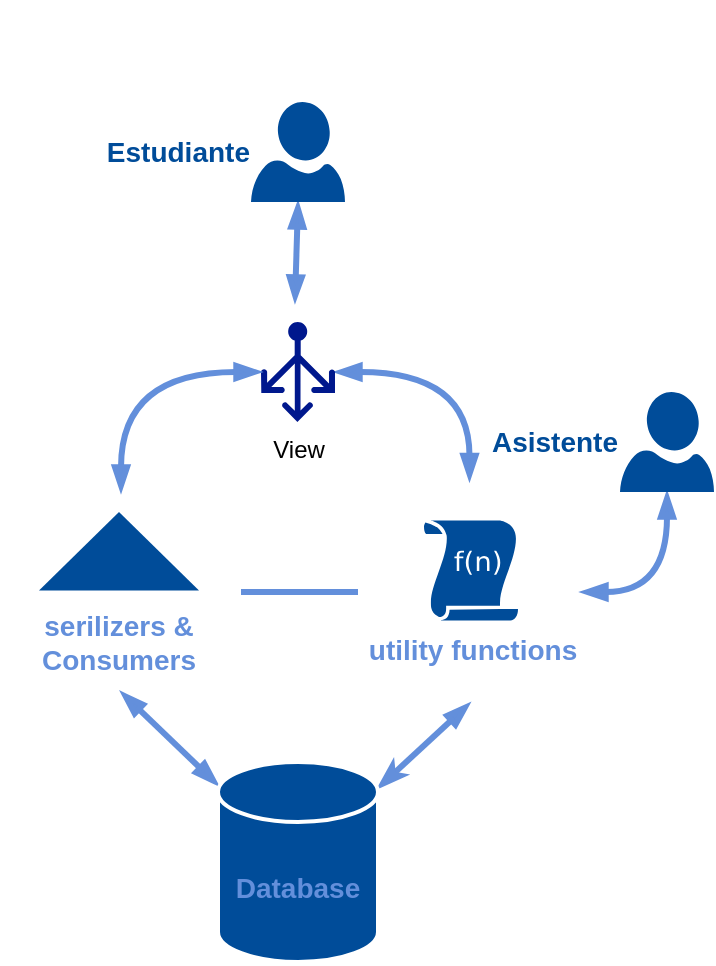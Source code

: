<mxfile version="17.2.4" type="device" pages="2"><diagram id="17kCeKhs_2WcaMp61A1E" name="old"><mxGraphModel dx="996" dy="1050" grid="1" gridSize="10" guides="1" tooltips="1" connect="1" arrows="1" fold="1" page="1" pageScale="1" pageWidth="1100" pageHeight="850" math="0" shadow="0"><root><mxCell id="0"/><mxCell id="1" parent="0"/><mxCell id="xpQdx9v3eoj3flbhzDTV-22" value="" style="rounded=0;whiteSpace=wrap;html=1;fontSize=14;fontColor=#638FDB;strokeWidth=2;fillColor=none;container=1;strokeColor=none;" vertex="1" parent="1"><mxGeometry x="150.5" y="295.0" width="120" height="100" as="geometry"/></mxCell><mxCell id="xpQdx9v3eoj3flbhzDTV-26" style="rounded=0;orthogonalLoop=1;jettySize=auto;html=1;fontSize=14;fontColor=#638FDB;endArrow=blockThin;strokeColor=#638FDB;startArrow=blockThin;startFill=1;endFill=1;fillColor=#dae8fc;strokeWidth=3;exitX=0.5;exitY=1;exitDx=0;exitDy=0;exitPerimeter=0;" edge="1" parent="1" source="xpQdx9v3eoj3flbhzDTV-43"><mxGeometry relative="1" as="geometry"><mxPoint x="297.5" y="200" as="targetPoint"/><mxPoint x="320" y="150" as="sourcePoint"/></mxGeometry></mxCell><mxCell id="xpQdx9v3eoj3flbhzDTV-40" style="rounded=0;orthogonalLoop=1;jettySize=auto;html=1;exitX=1;exitY=0.5;exitDx=0;exitDy=0;exitPerimeter=0;fontSize=14;fontColor=#638FDB;startArrow=blockThin;startFill=1;endArrow=blockThin;endFill=1;strokeColor=#638FDB;strokeWidth=3;elbow=vertical;fillColor=#dae8fc;edgeStyle=orthogonalEdgeStyle;curved=1;" edge="1" parent="1" source="xpQdx9v3eoj3flbhzDTV-12" target="xpQdx9v3eoj3flbhzDTV-35"><mxGeometry relative="1" as="geometry"/></mxCell><mxCell id="xpQdx9v3eoj3flbhzDTV-12" value="View" style="sketch=0;aspect=fixed;pointerEvents=1;shadow=0;dashed=0;html=1;strokeColor=none;labelPosition=center;verticalLabelPosition=bottom;verticalAlign=top;align=center;fillColor=#00188D;shape=mxgraph.azure.load_balancer_generic" vertex="1" parent="1"><mxGeometry x="280.5" y="210" width="37" height="50" as="geometry"/></mxCell><mxCell id="xpQdx9v3eoj3flbhzDTV-24" style="rounded=0;orthogonalLoop=1;jettySize=auto;html=1;entryX=0.5;entryY=1;entryDx=0;entryDy=0;fontSize=14;fontColor=#638FDB;endArrow=blockThin;strokeColor=#638FDB;startArrow=blockThin;startFill=1;endFill=1;fillColor=#dae8fc;strokeWidth=3;" edge="1" parent="1" source="xpQdx9v3eoj3flbhzDTV-17" target="xpQdx9v3eoj3flbhzDTV-22"><mxGeometry relative="1" as="geometry"/></mxCell><mxCell id="xpQdx9v3eoj3flbhzDTV-38" style="rounded=0;orthogonalLoop=1;jettySize=auto;html=1;entryX=0.5;entryY=1;entryDx=0;entryDy=0;fontSize=14;fontColor=#004C99;startArrow=classicThin;startFill=1;endArrow=blockThin;endFill=1;strokeColor=#638FDB;strokeWidth=3;elbow=vertical;" edge="1" parent="1" source="xpQdx9v3eoj3flbhzDTV-17" target="xpQdx9v3eoj3flbhzDTV-35"><mxGeometry relative="1" as="geometry"/></mxCell><mxCell id="xpQdx9v3eoj3flbhzDTV-17" value="&lt;font color=&quot;#638FDB&quot;&gt;&lt;b&gt;&lt;font style=&quot;font-size: 14px&quot;&gt;Database&lt;/font&gt;&lt;/b&gt;&lt;/font&gt;" style="shape=cylinder3;whiteSpace=wrap;html=1;boundedLbl=1;backgroundOutline=1;size=15;fillColor=#004C99;strokeColor=#FFFFFF;strokeWidth=2;" vertex="1" parent="1"><mxGeometry x="259" y="430" width="80" height="100" as="geometry"/></mxCell><mxCell id="xpQdx9v3eoj3flbhzDTV-25" style="rounded=0;orthogonalLoop=1;jettySize=auto;html=1;entryX=0;entryY=0.5;entryDx=0;entryDy=0;entryPerimeter=0;fontSize=14;fontColor=#638FDB;endArrow=blockThin;strokeColor=#638FDB;startArrow=blockThin;startFill=1;endFill=1;fillColor=#dae8fc;strokeWidth=3;edgeStyle=orthogonalEdgeStyle;curved=1;exitX=0.5;exitY=0;exitDx=0;exitDy=0;" edge="1" parent="1" source="xpQdx9v3eoj3flbhzDTV-22" target="xpQdx9v3eoj3flbhzDTV-12"><mxGeometry relative="1" as="geometry"/></mxCell><mxCell id="xpQdx9v3eoj3flbhzDTV-36" value="" style="group" vertex="1" connectable="0" parent="1"><mxGeometry x="329" y="289.25" width="111.5" height="111.5" as="geometry"/></mxCell><mxCell id="xpQdx9v3eoj3flbhzDTV-35" value="" style="whiteSpace=wrap;html=1;aspect=fixed;labelBackgroundColor=#FFFFFF;fontSize=14;fontColor=#004C99;strokeColor=none;strokeWidth=3;fillColor=none;" vertex="1" parent="xpQdx9v3eoj3flbhzDTV-36"><mxGeometry width="111.5" height="111.5" as="geometry"/></mxCell><mxCell id="xpQdx9v3eoj3flbhzDTV-14" value="&lt;font color=&quot;#638FDB&quot;&gt;&lt;b&gt;&lt;font style=&quot;font-size: 14px&quot;&gt;utility functions&lt;/font&gt;&lt;/b&gt;&lt;/font&gt;" style="sketch=0;aspect=fixed;pointerEvents=1;shadow=0;dashed=0;html=1;strokeColor=none;labelPosition=center;verticalLabelPosition=bottom;verticalAlign=top;align=center;shape=mxgraph.mscae.enterprise.udf_function;fillColor=#004C99;" vertex="1" parent="xpQdx9v3eoj3flbhzDTV-36"><mxGeometry x="33" y="20" width="47" height="50" as="geometry"/></mxCell><mxCell id="xpQdx9v3eoj3flbhzDTV-37" style="edgeStyle=orthogonalEdgeStyle;curved=1;rounded=0;orthogonalLoop=1;jettySize=auto;html=1;entryX=0;entryY=0.5;entryDx=0;entryDy=0;fontSize=14;fontColor=#004C99;startArrow=none;startFill=0;endArrow=none;endFill=0;strokeColor=#638FDB;strokeWidth=3;elbow=vertical;exitX=1;exitY=0.5;exitDx=0;exitDy=0;" edge="1" parent="1" source="xpQdx9v3eoj3flbhzDTV-22" target="xpQdx9v3eoj3flbhzDTV-35"><mxGeometry relative="1" as="geometry"><mxPoint x="289" y="350" as="sourcePoint"/></mxGeometry></mxCell><mxCell id="xpQdx9v3eoj3flbhzDTV-39" style="rounded=0;orthogonalLoop=1;jettySize=auto;html=1;exitX=1;exitY=0.5;exitDx=0;exitDy=0;fontSize=14;fontColor=#638FDB;startArrow=blockThin;startFill=1;endArrow=blockThin;endFill=1;strokeColor=#638FDB;strokeWidth=3;elbow=vertical;fillColor=#dae8fc;entryX=0.5;entryY=1;entryDx=0;entryDy=0;entryPerimeter=0;edgeStyle=orthogonalEdgeStyle;curved=1;" edge="1" parent="1" source="xpQdx9v3eoj3flbhzDTV-35" target="xpQdx9v3eoj3flbhzDTV-44"><mxGeometry relative="1" as="geometry"><mxPoint x="489" y="207.57" as="targetPoint"/></mxGeometry></mxCell><mxCell id="xpQdx9v3eoj3flbhzDTV-16" value="" style="triangle;whiteSpace=wrap;html=1;rotation=-90;fillColor=#004C99;strokeColor=none;strokeWidth=3;" vertex="1" parent="1"><mxGeometry x="189.9" y="284.6" width="39.2" height="80" as="geometry"/></mxCell><mxCell id="xpQdx9v3eoj3flbhzDTV-18" value="serilizers &amp;amp;&lt;br&gt;Consumers" style="text;html=1;strokeColor=none;fillColor=none;align=center;verticalAlign=middle;whiteSpace=wrap;rounded=0;fontSize=14;fontColor=#638FDB;fontStyle=1" vertex="1" parent="1"><mxGeometry x="150" y="354.6" width="119" height="30" as="geometry"/></mxCell><mxCell id="xpQdx9v3eoj3flbhzDTV-42" value="" style="sketch=0;outlineConnect=0;fillColor=default;strokeColor=default;dashed=0;verticalLabelPosition=bottom;verticalAlign=top;align=center;html=1;fontSize=12;fontStyle=0;aspect=fixed;pointerEvents=1;shape=mxgraph.aws4.user;labelBackgroundColor=#FFFFFF;" vertex="1" parent="1"><mxGeometry x="420" y="50" width="78" height="78" as="geometry"/></mxCell><mxCell id="xpQdx9v3eoj3flbhzDTV-44" value="&lt;font color=&quot;#004C99&quot;&gt;Asistente&lt;/font&gt;" style="sketch=0;aspect=fixed;pointerEvents=1;shadow=0;dashed=0;html=1;strokeColor=none;labelPosition=left;verticalLabelPosition=middle;verticalAlign=middle;align=right;fillColor=#004C99;shape=mxgraph.azure.user;labelBackgroundColor=#FFFFFF;fontSize=14;fontStyle=1" vertex="1" parent="1"><mxGeometry x="460" y="245" width="47" height="50" as="geometry"/></mxCell><mxCell id="xpQdx9v3eoj3flbhzDTV-43" value="Estudiante" style="sketch=0;aspect=fixed;pointerEvents=1;shadow=0;dashed=0;html=1;strokeColor=none;labelPosition=left;verticalLabelPosition=middle;verticalAlign=middle;align=right;fillColor=#004C99;shape=mxgraph.azure.user;labelBackgroundColor=#FFFFFF;fontSize=14;fontColor=#004C99;fontStyle=1" vertex="1" parent="1"><mxGeometry x="275.5" y="100" width="47" height="50" as="geometry"/></mxCell></root></mxGraphModel></diagram><diagram id="YJxf6KzKEAY9NaK3CMd2" name="new"><mxGraphModel dx="782" dy="735" grid="1" gridSize="10" guides="1" tooltips="1" connect="1" arrows="1" fold="1" page="1" pageScale="1" pageWidth="1100" pageHeight="850" math="0" shadow="0"><root><mxCell id="0"/><mxCell id="1" parent="0"/></root></mxGraphModel></diagram></mxfile>